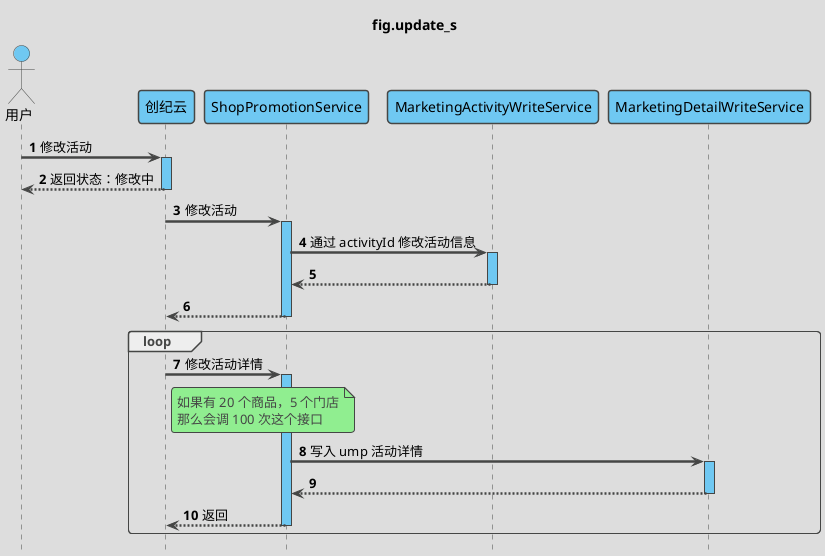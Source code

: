 @startuml

'https://plantuml.com/sequence-diagram

'隐藏脚注
hide footbox

title fig.update_s

'使用 toy 主题
!theme toy

'自动激活
autoActivate on

'编号
autonumber 1

'隐藏孤立的参与者
hide unlinked

'文字对齐，向左对齐
skinparam sequenceMessageAlign left

'箭头粗度
skinparam sequenceArrowThickness 2.5

' 皮肤
skinparam sequence {
    LifeLineBackgroundColor #6FC8F2
    ParticipantBackgroundColor #6FC8F2
    ParticipantFontColor black
    ActorBackgroundColor #6FC8F2
    ActorFontColor black
}

actor 用户 as user
participant 创纪云 as saas
participant ShopPromotionService as ShopPromotionService
participant MarketingActivityWriteService as MarketingActivityWriteService
participant MarketingRangeWriteService as MarketingRangeWriteService
participant MarketingDetailWriteService as MarketingDetailWriteService
participant MarketingDetailReadService as MarketingDetailReadService


participant Umcc as Umcc

user -> saas : 修改活动
return 返回状态：修改中

saas -> ShopPromotionService : 修改活动

ShopPromotionService -> MarketingActivityWriteService : 通过 activityId 修改活动信息
return
return

loop
    saas -> ShopPromotionService : 修改活动详情
    note right of saas
        如果有 20 个商品，5 个门店
        那么会调 100 次这个接口
    end note
    ShopPromotionService -> MarketingDetailWriteService : 写入 ump 活动详情
    return
return 返回
end loop


@enduml